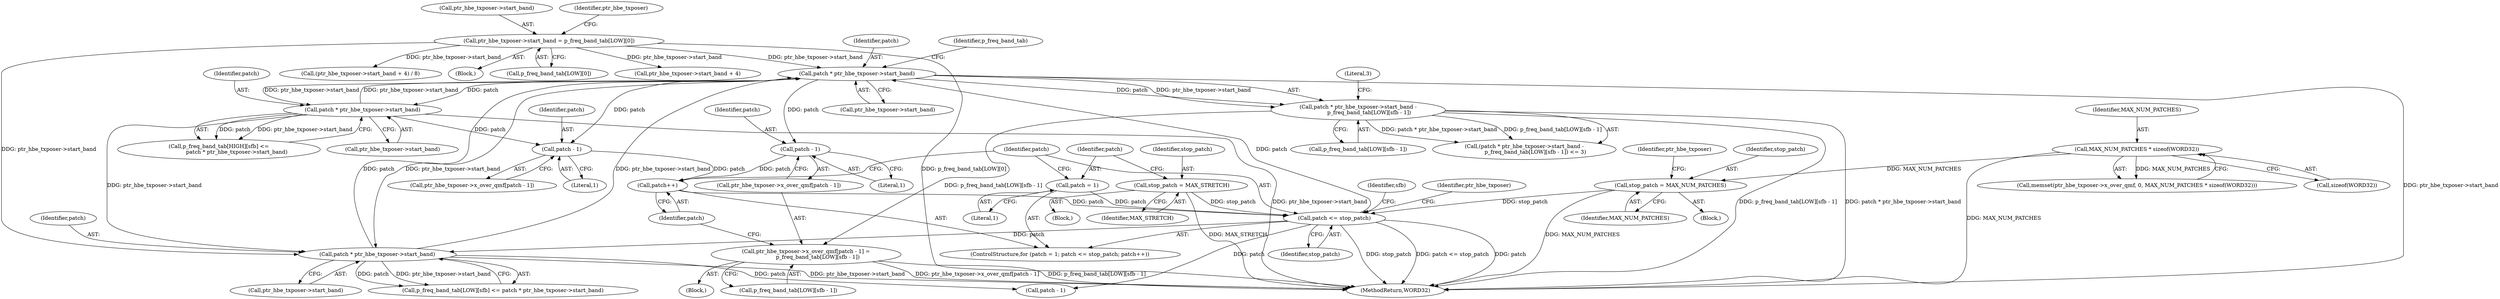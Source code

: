 digraph "0_Android_04e8cd58f075bec5892e369c8deebca9c67e855c_4@array" {
"1000502" [label="(Call,ptr_hbe_txposer->x_over_qmf[patch - 1] =\n              p_freq_band_tab[LOW][sfb - 1])"];
"1000487" [label="(Call,patch * ptr_hbe_txposer->start_band -\n             p_freq_band_tab[LOW][sfb - 1])"];
"1000488" [label="(Call,patch * ptr_hbe_txposer->start_band)"];
"1000471" [label="(Call,patch * ptr_hbe_txposer->start_band)"];
"1000452" [label="(Call,patch <= stop_patch)"];
"1000449" [label="(Call,patch = 1)"];
"1000455" [label="(Call,patch++)"];
"1000548" [label="(Call,patch - 1)"];
"1000536" [label="(Call,patch * ptr_hbe_txposer->start_band)"];
"1000507" [label="(Call,patch - 1)"];
"1000435" [label="(Call,stop_patch = MAX_NUM_PATCHES)"];
"1000425" [label="(Call,MAX_NUM_PATCHES * sizeof(WORD32))"];
"1000445" [label="(Call,stop_patch = MAX_STRETCH)"];
"1000115" [label="(Call,ptr_hbe_txposer->start_band = p_freq_band_tab[LOW][0])"];
"1000116" [label="(Call,ptr_hbe_txposer->start_band)"];
"1000456" [label="(Identifier,patch)"];
"1000591" [label="(MethodReturn,WORD32)"];
"1000471" [label="(Call,patch * ptr_hbe_txposer->start_band)"];
"1000453" [label="(Identifier,patch)"];
"1000437" [label="(Identifier,MAX_NUM_PATCHES)"];
"1000142" [label="(Call,(ptr_hbe_txposer->start_band + 4) / 8)"];
"1000502" [label="(Call,ptr_hbe_txposer->x_over_qmf[patch - 1] =\n              p_freq_band_tab[LOW][sfb - 1])"];
"1000507" [label="(Call,patch - 1)"];
"1000530" [label="(Call,p_freq_band_tab[HIGH][sfb] <=\n                     patch * ptr_hbe_txposer->start_band)"];
"1000455" [label="(Call,patch++)"];
"1000454" [label="(Identifier,stop_patch)"];
"1000486" [label="(Call,(patch * ptr_hbe_txposer->start_band -\n             p_freq_band_tab[LOW][sfb - 1]) <= 3)"];
"1000509" [label="(Literal,1)"];
"1000461" [label="(Identifier,sfb)"];
"1000465" [label="(Call,p_freq_band_tab[LOW][sfb] <= patch * ptr_hbe_txposer->start_band)"];
"1000114" [label="(Block,)"];
"1000435" [label="(Call,stop_patch = MAX_NUM_PATCHES)"];
"1000115" [label="(Call,ptr_hbe_txposer->start_band = p_freq_band_tab[LOW][0])"];
"1000537" [label="(Identifier,patch)"];
"1000565" [label="(Call,patch - 1)"];
"1000449" [label="(Call,patch = 1)"];
"1000425" [label="(Call,MAX_NUM_PATCHES * sizeof(WORD32))"];
"1000447" [label="(Identifier,MAX_STRETCH)"];
"1000451" [label="(Literal,1)"];
"1000426" [label="(Identifier,MAX_NUM_PATCHES)"];
"1000119" [label="(Call,p_freq_band_tab[LOW][0])"];
"1000440" [label="(Identifier,ptr_hbe_txposer)"];
"1000500" [label="(Literal,3)"];
"1000582" [label="(Identifier,ptr_hbe_txposer)"];
"1000487" [label="(Call,patch * ptr_hbe_txposer->start_band -\n             p_freq_band_tab[LOW][sfb - 1])"];
"1000536" [label="(Call,patch * ptr_hbe_txposer->start_band)"];
"1000495" [label="(Identifier,p_freq_band_tab)"];
"1000427" [label="(Call,sizeof(WORD32))"];
"1000548" [label="(Call,patch - 1)"];
"1000434" [label="(Block,)"];
"1000446" [label="(Identifier,stop_patch)"];
"1000510" [label="(Call,p_freq_band_tab[LOW][sfb - 1])"];
"1000489" [label="(Identifier,patch)"];
"1000450" [label="(Identifier,patch)"];
"1000493" [label="(Call,p_freq_band_tab[LOW][sfb - 1])"];
"1000550" [label="(Literal,1)"];
"1000544" [label="(Call,ptr_hbe_txposer->x_over_qmf[patch - 1])"];
"1000448" [label="(ControlStructure,for (patch = 1; patch <= stop_patch; patch++))"];
"1000472" [label="(Identifier,patch)"];
"1000445" [label="(Call,stop_patch = MAX_STRETCH)"];
"1000501" [label="(Block,)"];
"1000538" [label="(Call,ptr_hbe_txposer->start_band)"];
"1000444" [label="(Block,)"];
"1000508" [label="(Identifier,patch)"];
"1000436" [label="(Identifier,stop_patch)"];
"1000143" [label="(Call,ptr_hbe_txposer->start_band + 4)"];
"1000503" [label="(Call,ptr_hbe_txposer->x_over_qmf[patch - 1])"];
"1000473" [label="(Call,ptr_hbe_txposer->start_band)"];
"1000549" [label="(Identifier,patch)"];
"1000126" [label="(Identifier,ptr_hbe_txposer)"];
"1000490" [label="(Call,ptr_hbe_txposer->start_band)"];
"1000420" [label="(Call,memset(ptr_hbe_txposer->x_over_qmf, 0, MAX_NUM_PATCHES * sizeof(WORD32)))"];
"1000452" [label="(Call,patch <= stop_patch)"];
"1000488" [label="(Call,patch * ptr_hbe_txposer->start_band)"];
"1000502" -> "1000501"  [label="AST: "];
"1000502" -> "1000510"  [label="CFG: "];
"1000503" -> "1000502"  [label="AST: "];
"1000510" -> "1000502"  [label="AST: "];
"1000456" -> "1000502"  [label="CFG: "];
"1000502" -> "1000591"  [label="DDG: ptr_hbe_txposer->x_over_qmf[patch - 1]"];
"1000502" -> "1000591"  [label="DDG: p_freq_band_tab[LOW][sfb - 1]"];
"1000487" -> "1000502"  [label="DDG: p_freq_band_tab[LOW][sfb - 1]"];
"1000487" -> "1000486"  [label="AST: "];
"1000487" -> "1000493"  [label="CFG: "];
"1000488" -> "1000487"  [label="AST: "];
"1000493" -> "1000487"  [label="AST: "];
"1000500" -> "1000487"  [label="CFG: "];
"1000487" -> "1000591"  [label="DDG: patch * ptr_hbe_txposer->start_band"];
"1000487" -> "1000591"  [label="DDG: p_freq_band_tab[LOW][sfb - 1]"];
"1000487" -> "1000486"  [label="DDG: patch * ptr_hbe_txposer->start_band"];
"1000487" -> "1000486"  [label="DDG: p_freq_band_tab[LOW][sfb - 1]"];
"1000488" -> "1000487"  [label="DDG: patch"];
"1000488" -> "1000487"  [label="DDG: ptr_hbe_txposer->start_band"];
"1000488" -> "1000490"  [label="CFG: "];
"1000489" -> "1000488"  [label="AST: "];
"1000490" -> "1000488"  [label="AST: "];
"1000495" -> "1000488"  [label="CFG: "];
"1000488" -> "1000591"  [label="DDG: ptr_hbe_txposer->start_band"];
"1000488" -> "1000471"  [label="DDG: ptr_hbe_txposer->start_band"];
"1000471" -> "1000488"  [label="DDG: patch"];
"1000471" -> "1000488"  [label="DDG: ptr_hbe_txposer->start_band"];
"1000452" -> "1000488"  [label="DDG: patch"];
"1000536" -> "1000488"  [label="DDG: ptr_hbe_txposer->start_band"];
"1000115" -> "1000488"  [label="DDG: ptr_hbe_txposer->start_band"];
"1000488" -> "1000507"  [label="DDG: patch"];
"1000488" -> "1000536"  [label="DDG: patch"];
"1000488" -> "1000536"  [label="DDG: ptr_hbe_txposer->start_band"];
"1000488" -> "1000548"  [label="DDG: patch"];
"1000471" -> "1000465"  [label="AST: "];
"1000471" -> "1000473"  [label="CFG: "];
"1000472" -> "1000471"  [label="AST: "];
"1000473" -> "1000471"  [label="AST: "];
"1000465" -> "1000471"  [label="CFG: "];
"1000471" -> "1000591"  [label="DDG: ptr_hbe_txposer->start_band"];
"1000471" -> "1000465"  [label="DDG: patch"];
"1000471" -> "1000465"  [label="DDG: ptr_hbe_txposer->start_band"];
"1000452" -> "1000471"  [label="DDG: patch"];
"1000536" -> "1000471"  [label="DDG: ptr_hbe_txposer->start_band"];
"1000115" -> "1000471"  [label="DDG: ptr_hbe_txposer->start_band"];
"1000471" -> "1000565"  [label="DDG: patch"];
"1000452" -> "1000448"  [label="AST: "];
"1000452" -> "1000454"  [label="CFG: "];
"1000453" -> "1000452"  [label="AST: "];
"1000454" -> "1000452"  [label="AST: "];
"1000461" -> "1000452"  [label="CFG: "];
"1000582" -> "1000452"  [label="CFG: "];
"1000452" -> "1000591"  [label="DDG: patch <= stop_patch"];
"1000452" -> "1000591"  [label="DDG: patch"];
"1000452" -> "1000591"  [label="DDG: stop_patch"];
"1000449" -> "1000452"  [label="DDG: patch"];
"1000455" -> "1000452"  [label="DDG: patch"];
"1000435" -> "1000452"  [label="DDG: stop_patch"];
"1000445" -> "1000452"  [label="DDG: stop_patch"];
"1000452" -> "1000565"  [label="DDG: patch"];
"1000449" -> "1000448"  [label="AST: "];
"1000449" -> "1000451"  [label="CFG: "];
"1000450" -> "1000449"  [label="AST: "];
"1000451" -> "1000449"  [label="AST: "];
"1000453" -> "1000449"  [label="CFG: "];
"1000455" -> "1000448"  [label="AST: "];
"1000455" -> "1000456"  [label="CFG: "];
"1000456" -> "1000455"  [label="AST: "];
"1000453" -> "1000455"  [label="CFG: "];
"1000548" -> "1000455"  [label="DDG: patch"];
"1000507" -> "1000455"  [label="DDG: patch"];
"1000548" -> "1000544"  [label="AST: "];
"1000548" -> "1000550"  [label="CFG: "];
"1000549" -> "1000548"  [label="AST: "];
"1000550" -> "1000548"  [label="AST: "];
"1000544" -> "1000548"  [label="CFG: "];
"1000536" -> "1000548"  [label="DDG: patch"];
"1000536" -> "1000530"  [label="AST: "];
"1000536" -> "1000538"  [label="CFG: "];
"1000537" -> "1000536"  [label="AST: "];
"1000538" -> "1000536"  [label="AST: "];
"1000530" -> "1000536"  [label="CFG: "];
"1000536" -> "1000591"  [label="DDG: ptr_hbe_txposer->start_band"];
"1000536" -> "1000530"  [label="DDG: patch"];
"1000536" -> "1000530"  [label="DDG: ptr_hbe_txposer->start_band"];
"1000507" -> "1000503"  [label="AST: "];
"1000507" -> "1000509"  [label="CFG: "];
"1000508" -> "1000507"  [label="AST: "];
"1000509" -> "1000507"  [label="AST: "];
"1000503" -> "1000507"  [label="CFG: "];
"1000435" -> "1000434"  [label="AST: "];
"1000435" -> "1000437"  [label="CFG: "];
"1000436" -> "1000435"  [label="AST: "];
"1000437" -> "1000435"  [label="AST: "];
"1000440" -> "1000435"  [label="CFG: "];
"1000435" -> "1000591"  [label="DDG: MAX_NUM_PATCHES"];
"1000425" -> "1000435"  [label="DDG: MAX_NUM_PATCHES"];
"1000425" -> "1000420"  [label="AST: "];
"1000425" -> "1000427"  [label="CFG: "];
"1000426" -> "1000425"  [label="AST: "];
"1000427" -> "1000425"  [label="AST: "];
"1000420" -> "1000425"  [label="CFG: "];
"1000425" -> "1000591"  [label="DDG: MAX_NUM_PATCHES"];
"1000425" -> "1000420"  [label="DDG: MAX_NUM_PATCHES"];
"1000445" -> "1000444"  [label="AST: "];
"1000445" -> "1000447"  [label="CFG: "];
"1000446" -> "1000445"  [label="AST: "];
"1000447" -> "1000445"  [label="AST: "];
"1000450" -> "1000445"  [label="CFG: "];
"1000445" -> "1000591"  [label="DDG: MAX_STRETCH"];
"1000115" -> "1000114"  [label="AST: "];
"1000115" -> "1000119"  [label="CFG: "];
"1000116" -> "1000115"  [label="AST: "];
"1000119" -> "1000115"  [label="AST: "];
"1000126" -> "1000115"  [label="CFG: "];
"1000115" -> "1000591"  [label="DDG: p_freq_band_tab[LOW][0]"];
"1000115" -> "1000142"  [label="DDG: ptr_hbe_txposer->start_band"];
"1000115" -> "1000143"  [label="DDG: ptr_hbe_txposer->start_band"];
}
